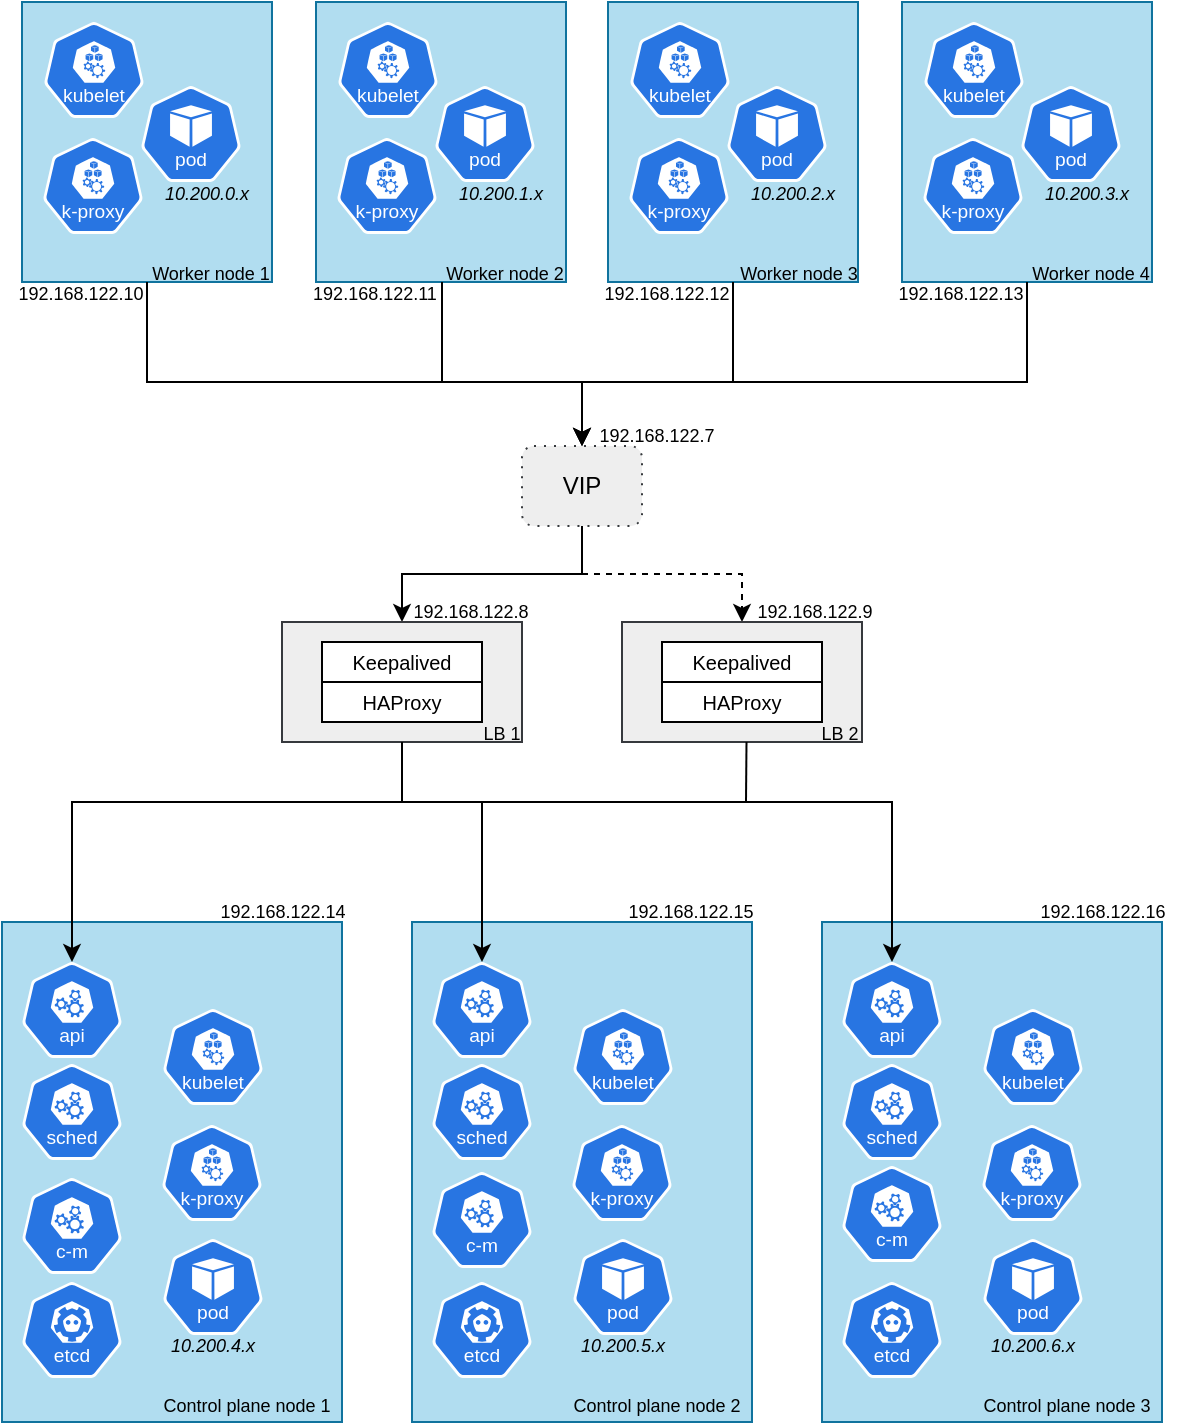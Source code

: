 <mxfile version="24.6.4" type="device" pages="3">
  <diagram name="Ha" id="jh0HzOZsjX46F_SV814h">
    <mxGraphModel dx="1842" dy="630" grid="1" gridSize="10" guides="1" tooltips="1" connect="1" arrows="1" fold="1" page="1" pageScale="1" pageWidth="850" pageHeight="1100" math="0" shadow="0">
      <root>
        <mxCell id="FPLaKbLHm-HyEpQJ2d3p-0" />
        <mxCell id="FPLaKbLHm-HyEpQJ2d3p-1" parent="FPLaKbLHm-HyEpQJ2d3p-0" />
        <mxCell id="OEgHY94j17ZDpTc0CORE-102" value="" style="group" parent="FPLaKbLHm-HyEpQJ2d3p-1" vertex="1" connectable="0">
          <mxGeometry x="390" y="510" width="170" height="260" as="geometry" />
        </mxCell>
        <mxCell id="OEgHY94j17ZDpTc0CORE-103" value="" style="rounded=0;whiteSpace=wrap;html=1;fillColor=#b1ddf0;strokeColor=#10739e;" parent="OEgHY94j17ZDpTc0CORE-102" vertex="1">
          <mxGeometry y="10" width="170" height="250" as="geometry" />
        </mxCell>
        <mxCell id="OEgHY94j17ZDpTc0CORE-104" value="192.168.122.16" style="text;html=1;align=center;verticalAlign=middle;whiteSpace=wrap;rounded=0;fontSize=9;" parent="OEgHY94j17ZDpTc0CORE-102" vertex="1">
          <mxGeometry x="112.5" width="55" height="10" as="geometry" />
        </mxCell>
        <mxCell id="OEgHY94j17ZDpTc0CORE-105" value="10.200.6.x" style="text;html=1;align=center;verticalAlign=middle;whiteSpace=wrap;rounded=0;fontFamily=Helvetica;fontSize=9;fontColor=default;fontStyle=2" parent="OEgHY94j17ZDpTc0CORE-102" vertex="1">
          <mxGeometry x="83" y="216.5" width="45" height="10" as="geometry" />
        </mxCell>
        <mxCell id="OEgHY94j17ZDpTc0CORE-106" value="Control plane node 3" style="text;html=1;align=center;verticalAlign=middle;whiteSpace=wrap;rounded=0;fontSize=9;" parent="OEgHY94j17ZDpTc0CORE-102" vertex="1">
          <mxGeometry x="75" y="247" width="95" height="10" as="geometry" />
        </mxCell>
        <mxCell id="OEgHY94j17ZDpTc0CORE-107" value="" style="aspect=fixed;sketch=0;html=1;dashed=0;whitespace=wrap;verticalLabelPosition=bottom;verticalAlign=top;fillColor=#2875E2;strokeColor=#ffffff;points=[[0.005,0.63,0],[0.1,0.2,0],[0.9,0.2,0],[0.5,0,0],[0.995,0.63,0],[0.72,0.99,0],[0.5,1,0],[0.28,0.99,0]];shape=mxgraph.kubernetes.icon2;kubernetesLabel=1;prIcon=kubelet" parent="OEgHY94j17ZDpTc0CORE-102" vertex="1">
          <mxGeometry x="80.5" y="53.5" width="50" height="48" as="geometry" />
        </mxCell>
        <mxCell id="OEgHY94j17ZDpTc0CORE-108" value="" style="aspect=fixed;sketch=0;html=1;dashed=0;whitespace=wrap;verticalLabelPosition=bottom;verticalAlign=top;fillColor=#2875E2;strokeColor=#ffffff;points=[[0.005,0.63,0],[0.1,0.2,0],[0.9,0.2,0],[0.5,0,0],[0.995,0.63,0],[0.72,0.99,0],[0.5,1,0],[0.28,0.99,0]];shape=mxgraph.kubernetes.icon2;kubernetesLabel=1;prIcon=k_proxy" parent="OEgHY94j17ZDpTc0CORE-102" vertex="1">
          <mxGeometry x="80" y="111.5" width="50" height="48" as="geometry" />
        </mxCell>
        <mxCell id="OEgHY94j17ZDpTc0CORE-109" value="" style="aspect=fixed;sketch=0;html=1;dashed=0;whitespace=wrap;verticalLabelPosition=bottom;verticalAlign=top;fillColor=#2875E2;strokeColor=#ffffff;points=[[0.005,0.63,0],[0.1,0.2,0],[0.9,0.2,0],[0.5,0,0],[0.995,0.63,0],[0.72,0.99,0],[0.5,1,0],[0.28,0.99,0]];shape=mxgraph.kubernetes.icon2;kubernetesLabel=1;prIcon=pod" parent="OEgHY94j17ZDpTc0CORE-102" vertex="1">
          <mxGeometry x="80.5" y="168.5" width="50" height="48" as="geometry" />
        </mxCell>
        <mxCell id="OEgHY94j17ZDpTc0CORE-110" value="" style="aspect=fixed;sketch=0;html=1;dashed=0;whitespace=wrap;verticalLabelPosition=bottom;verticalAlign=top;fillColor=#2875E2;strokeColor=#ffffff;points=[[0.005,0.63,0],[0.1,0.2,0],[0.9,0.2,0],[0.5,0,0],[0.995,0.63,0],[0.72,0.99,0],[0.5,1,0],[0.28,0.99,0]];shape=mxgraph.kubernetes.icon2;kubernetesLabel=1;prIcon=api" parent="OEgHY94j17ZDpTc0CORE-102" vertex="1">
          <mxGeometry x="10" y="30" width="50" height="48" as="geometry" />
        </mxCell>
        <mxCell id="OEgHY94j17ZDpTc0CORE-111" value="" style="aspect=fixed;sketch=0;html=1;dashed=0;whitespace=wrap;verticalLabelPosition=bottom;verticalAlign=top;fillColor=#2875E2;strokeColor=#ffffff;points=[[0.005,0.63,0],[0.1,0.2,0],[0.9,0.2,0],[0.5,0,0],[0.995,0.63,0],[0.72,0.99,0],[0.5,1,0],[0.28,0.99,0]];shape=mxgraph.kubernetes.icon2;kubernetesLabel=1;prIcon=etcd" parent="OEgHY94j17ZDpTc0CORE-102" vertex="1">
          <mxGeometry x="10" y="190" width="50" height="48" as="geometry" />
        </mxCell>
        <mxCell id="OEgHY94j17ZDpTc0CORE-112" value="" style="aspect=fixed;sketch=0;html=1;dashed=0;whitespace=wrap;verticalLabelPosition=bottom;verticalAlign=top;fillColor=#2875E2;strokeColor=#ffffff;points=[[0.005,0.63,0],[0.1,0.2,0],[0.9,0.2,0],[0.5,0,0],[0.995,0.63,0],[0.72,0.99,0],[0.5,1,0],[0.28,0.99,0]];shape=mxgraph.kubernetes.icon2;kubernetesLabel=1;prIcon=sched" parent="OEgHY94j17ZDpTc0CORE-102" vertex="1">
          <mxGeometry x="10" y="81" width="50" height="48" as="geometry" />
        </mxCell>
        <mxCell id="FPLaKbLHm-HyEpQJ2d3p-9" style="edgeStyle=orthogonalEdgeStyle;rounded=0;orthogonalLoop=1;jettySize=auto;html=1;" parent="FPLaKbLHm-HyEpQJ2d3p-1" source="FPLaKbLHm-HyEpQJ2d3p-11" target="FPLaKbLHm-HyEpQJ2d3p-15" edge="1">
          <mxGeometry relative="1" as="geometry" />
        </mxCell>
        <mxCell id="FPLaKbLHm-HyEpQJ2d3p-10" style="edgeStyle=orthogonalEdgeStyle;rounded=0;orthogonalLoop=1;jettySize=auto;html=1;dashed=1;" parent="FPLaKbLHm-HyEpQJ2d3p-1" source="FPLaKbLHm-HyEpQJ2d3p-11" target="FPLaKbLHm-HyEpQJ2d3p-17" edge="1">
          <mxGeometry relative="1" as="geometry" />
        </mxCell>
        <mxCell id="FPLaKbLHm-HyEpQJ2d3p-11" value="VIP" style="rounded=1;whiteSpace=wrap;html=1;dashed=1;fillColor=#eeeeee;strokeColor=#36393d;dashPattern=1 4;" parent="FPLaKbLHm-HyEpQJ2d3p-1" vertex="1">
          <mxGeometry x="240" y="282" width="60" height="40" as="geometry" />
        </mxCell>
        <mxCell id="OEgHY94j17ZDpTc0CORE-116" style="edgeStyle=orthogonalEdgeStyle;rounded=0;orthogonalLoop=1;jettySize=auto;html=1;" parent="FPLaKbLHm-HyEpQJ2d3p-1" source="FPLaKbLHm-HyEpQJ2d3p-15" target="OEgHY94j17ZDpTc0CORE-110" edge="1">
          <mxGeometry relative="1" as="geometry">
            <Array as="points">
              <mxPoint x="180" y="460" />
              <mxPoint x="425" y="460" />
            </Array>
          </mxGeometry>
        </mxCell>
        <mxCell id="FPLaKbLHm-HyEpQJ2d3p-15" value="" style="rounded=0;whiteSpace=wrap;html=1;fillColor=#eeeeee;strokeColor=#36393d;" parent="FPLaKbLHm-HyEpQJ2d3p-1" vertex="1">
          <mxGeometry x="120" y="370" width="120" height="60" as="geometry" />
        </mxCell>
        <mxCell id="FPLaKbLHm-HyEpQJ2d3p-17" value="" style="rounded=0;whiteSpace=wrap;html=1;fillColor=#eeeeee;strokeColor=#36393d;" parent="FPLaKbLHm-HyEpQJ2d3p-1" vertex="1">
          <mxGeometry x="290" y="370" width="120" height="60" as="geometry" />
        </mxCell>
        <mxCell id="FPLaKbLHm-HyEpQJ2d3p-18" value="Keepalived" style="rounded=0;whiteSpace=wrap;html=1;fontSize=10;" parent="FPLaKbLHm-HyEpQJ2d3p-1" vertex="1">
          <mxGeometry x="140" y="380" width="80" height="20" as="geometry" />
        </mxCell>
        <mxCell id="FPLaKbLHm-HyEpQJ2d3p-19" value="HAProxy" style="rounded=0;whiteSpace=wrap;html=1;fontSize=10;" parent="FPLaKbLHm-HyEpQJ2d3p-1" vertex="1">
          <mxGeometry x="140" y="400" width="80" height="20" as="geometry" />
        </mxCell>
        <mxCell id="FPLaKbLHm-HyEpQJ2d3p-20" value="Keepalived" style="rounded=0;whiteSpace=wrap;html=1;fontSize=10;" parent="FPLaKbLHm-HyEpQJ2d3p-1" vertex="1">
          <mxGeometry x="310" y="380" width="80" height="20" as="geometry" />
        </mxCell>
        <mxCell id="FPLaKbLHm-HyEpQJ2d3p-21" value="HAProxy" style="rounded=0;whiteSpace=wrap;html=1;fontSize=10;" parent="FPLaKbLHm-HyEpQJ2d3p-1" vertex="1">
          <mxGeometry x="310" y="400" width="80" height="20" as="geometry" />
        </mxCell>
        <mxCell id="FPLaKbLHm-HyEpQJ2d3p-59" value="192.168.122.7" style="text;html=1;align=center;verticalAlign=middle;whiteSpace=wrap;rounded=0;fontSize=9;" parent="FPLaKbLHm-HyEpQJ2d3p-1" vertex="1">
          <mxGeometry x="280" y="272" width="55" height="10" as="geometry" />
        </mxCell>
        <mxCell id="FPLaKbLHm-HyEpQJ2d3p-60" value="192.168.122.9" style="text;html=1;align=center;verticalAlign=middle;whiteSpace=wrap;rounded=0;fontSize=9;" parent="FPLaKbLHm-HyEpQJ2d3p-1" vertex="1">
          <mxGeometry x="359" y="360" width="55" height="10" as="geometry" />
        </mxCell>
        <mxCell id="FPLaKbLHm-HyEpQJ2d3p-61" value="192.168.122.8" style="text;html=1;align=center;verticalAlign=middle;whiteSpace=wrap;rounded=0;fontSize=9;" parent="FPLaKbLHm-HyEpQJ2d3p-1" vertex="1">
          <mxGeometry x="186.5" y="360" width="55" height="10" as="geometry" />
        </mxCell>
        <mxCell id="FPLaKbLHm-HyEpQJ2d3p-80" value="LB 2" style="text;html=1;align=center;verticalAlign=middle;whiteSpace=wrap;rounded=0;fontSize=9;" parent="FPLaKbLHm-HyEpQJ2d3p-1" vertex="1">
          <mxGeometry x="384" y="421" width="30" height="10" as="geometry" />
        </mxCell>
        <mxCell id="FPLaKbLHm-HyEpQJ2d3p-81" value="LB 1" style="text;html=1;align=center;verticalAlign=middle;whiteSpace=wrap;rounded=0;fontSize=9;" parent="FPLaKbLHm-HyEpQJ2d3p-1" vertex="1">
          <mxGeometry x="215" y="421" width="30" height="10" as="geometry" />
        </mxCell>
        <mxCell id="OEgHY94j17ZDpTc0CORE-58" value="" style="group" parent="FPLaKbLHm-HyEpQJ2d3p-1" vertex="1" connectable="0">
          <mxGeometry x="-10" y="60" width="139.5" height="151" as="geometry" />
        </mxCell>
        <mxCell id="FPLaKbLHm-HyEpQJ2d3p-76" value="Node 1" style="text;html=1;align=center;verticalAlign=middle;whiteSpace=wrap;rounded=0;fontSize=9;" parent="OEgHY94j17ZDpTc0CORE-58" vertex="1">
          <mxGeometry x="79.5" y="130" width="60" height="10" as="geometry" />
        </mxCell>
        <mxCell id="OEgHY94j17ZDpTc0CORE-83" value="" style="group" parent="OEgHY94j17ZDpTc0CORE-58" vertex="1" connectable="0">
          <mxGeometry width="125" height="151" as="geometry" />
        </mxCell>
        <mxCell id="FPLaKbLHm-HyEpQJ2d3p-55" value="" style="rounded=0;whiteSpace=wrap;html=1;fillColor=#b1ddf0;strokeColor=#10739e;" parent="OEgHY94j17ZDpTc0CORE-83" vertex="1">
          <mxGeometry width="125" height="140" as="geometry" />
        </mxCell>
        <mxCell id="FPLaKbLHm-HyEpQJ2d3p-62" value="192.168.122.10" style="text;html=1;align=center;verticalAlign=middle;whiteSpace=wrap;rounded=0;fontSize=9;" parent="OEgHY94j17ZDpTc0CORE-83" vertex="1">
          <mxGeometry x="2" y="141" width="55" height="10" as="geometry" />
        </mxCell>
        <mxCell id="FPLaKbLHm-HyEpQJ2d3p-72" value="10.200.0.x" style="text;html=1;align=center;verticalAlign=middle;whiteSpace=wrap;rounded=0;fontFamily=Helvetica;fontSize=9;fontColor=default;fontStyle=2" parent="OEgHY94j17ZDpTc0CORE-83" vertex="1">
          <mxGeometry x="70" y="91" width="45" height="10" as="geometry" />
        </mxCell>
        <mxCell id="OEgHY94j17ZDpTc0CORE-34" value="" style="aspect=fixed;sketch=0;html=1;dashed=0;whitespace=wrap;verticalLabelPosition=bottom;verticalAlign=top;fillColor=#2875E2;strokeColor=#ffffff;points=[[0.005,0.63,0],[0.1,0.2,0],[0.9,0.2,0],[0.5,0,0],[0.995,0.63,0],[0.72,0.99,0],[0.5,1,0],[0.28,0.99,0]];shape=mxgraph.kubernetes.icon2;kubernetesLabel=1;prIcon=kubelet" parent="OEgHY94j17ZDpTc0CORE-83" vertex="1">
          <mxGeometry x="11" y="10" width="50" height="48" as="geometry" />
        </mxCell>
        <mxCell id="OEgHY94j17ZDpTc0CORE-35" value="" style="aspect=fixed;sketch=0;html=1;dashed=0;whitespace=wrap;verticalLabelPosition=bottom;verticalAlign=top;fillColor=#2875E2;strokeColor=#ffffff;points=[[0.005,0.63,0],[0.1,0.2,0],[0.9,0.2,0],[0.5,0,0],[0.995,0.63,0],[0.72,0.99,0],[0.5,1,0],[0.28,0.99,0]];shape=mxgraph.kubernetes.icon2;kubernetesLabel=1;prIcon=k_proxy" parent="OEgHY94j17ZDpTc0CORE-83" vertex="1">
          <mxGeometry x="10.5" y="68" width="50" height="48" as="geometry" />
        </mxCell>
        <mxCell id="OEgHY94j17ZDpTc0CORE-36" value="" style="aspect=fixed;sketch=0;html=1;dashed=0;whitespace=wrap;verticalLabelPosition=bottom;verticalAlign=top;fillColor=#2875E2;strokeColor=#ffffff;points=[[0.005,0.63,0],[0.1,0.2,0],[0.9,0.2,0],[0.5,0,0],[0.995,0.63,0],[0.72,0.99,0],[0.5,1,0],[0.28,0.99,0]];shape=mxgraph.kubernetes.icon2;kubernetesLabel=1;prIcon=pod" parent="OEgHY94j17ZDpTc0CORE-83" vertex="1">
          <mxGeometry x="59.5" y="42" width="50" height="48" as="geometry" />
        </mxCell>
        <mxCell id="OEgHY94j17ZDpTc0CORE-59" value="" style="group" parent="FPLaKbLHm-HyEpQJ2d3p-1" vertex="1" connectable="0">
          <mxGeometry x="137" y="60" width="139.5" height="151" as="geometry" />
        </mxCell>
        <mxCell id="OEgHY94j17ZDpTc0CORE-63" value="Node 2" style="text;html=1;align=center;verticalAlign=middle;whiteSpace=wrap;rounded=0;fontSize=9;" parent="OEgHY94j17ZDpTc0CORE-59" vertex="1">
          <mxGeometry x="79.5" y="130" width="60" height="10" as="geometry" />
        </mxCell>
        <mxCell id="OEgHY94j17ZDpTc0CORE-84" value="" style="group" parent="OEgHY94j17ZDpTc0CORE-59" vertex="1" connectable="0">
          <mxGeometry width="125" height="151" as="geometry" />
        </mxCell>
        <mxCell id="OEgHY94j17ZDpTc0CORE-60" value="" style="rounded=0;whiteSpace=wrap;html=1;fillColor=#b1ddf0;strokeColor=#10739e;" parent="OEgHY94j17ZDpTc0CORE-84" vertex="1">
          <mxGeometry width="125" height="140" as="geometry" />
        </mxCell>
        <mxCell id="OEgHY94j17ZDpTc0CORE-61" value="192.168.122.11" style="text;html=1;align=center;verticalAlign=middle;whiteSpace=wrap;rounded=0;fontSize=9;" parent="OEgHY94j17ZDpTc0CORE-84" vertex="1">
          <mxGeometry x="2" y="141" width="55" height="10" as="geometry" />
        </mxCell>
        <mxCell id="OEgHY94j17ZDpTc0CORE-62" value="10.200.1.x" style="text;html=1;align=center;verticalAlign=middle;whiteSpace=wrap;rounded=0;fontFamily=Helvetica;fontSize=9;fontColor=default;fontStyle=2" parent="OEgHY94j17ZDpTc0CORE-84" vertex="1">
          <mxGeometry x="70" y="91" width="45" height="10" as="geometry" />
        </mxCell>
        <mxCell id="OEgHY94j17ZDpTc0CORE-64" value="" style="aspect=fixed;sketch=0;html=1;dashed=0;whitespace=wrap;verticalLabelPosition=bottom;verticalAlign=top;fillColor=#2875E2;strokeColor=#ffffff;points=[[0.005,0.63,0],[0.1,0.2,0],[0.9,0.2,0],[0.5,0,0],[0.995,0.63,0],[0.72,0.99,0],[0.5,1,0],[0.28,0.99,0]];shape=mxgraph.kubernetes.icon2;kubernetesLabel=1;prIcon=kubelet" parent="OEgHY94j17ZDpTc0CORE-84" vertex="1">
          <mxGeometry x="11" y="10" width="50" height="48" as="geometry" />
        </mxCell>
        <mxCell id="OEgHY94j17ZDpTc0CORE-65" value="" style="aspect=fixed;sketch=0;html=1;dashed=0;whitespace=wrap;verticalLabelPosition=bottom;verticalAlign=top;fillColor=#2875E2;strokeColor=#ffffff;points=[[0.005,0.63,0],[0.1,0.2,0],[0.9,0.2,0],[0.5,0,0],[0.995,0.63,0],[0.72,0.99,0],[0.5,1,0],[0.28,0.99,0]];shape=mxgraph.kubernetes.icon2;kubernetesLabel=1;prIcon=k_proxy" parent="OEgHY94j17ZDpTc0CORE-84" vertex="1">
          <mxGeometry x="10.5" y="68" width="50" height="48" as="geometry" />
        </mxCell>
        <mxCell id="OEgHY94j17ZDpTc0CORE-66" value="" style="aspect=fixed;sketch=0;html=1;dashed=0;whitespace=wrap;verticalLabelPosition=bottom;verticalAlign=top;fillColor=#2875E2;strokeColor=#ffffff;points=[[0.005,0.63,0],[0.1,0.2,0],[0.9,0.2,0],[0.5,0,0],[0.995,0.63,0],[0.72,0.99,0],[0.5,1,0],[0.28,0.99,0]];shape=mxgraph.kubernetes.icon2;kubernetesLabel=1;prIcon=pod" parent="OEgHY94j17ZDpTc0CORE-84" vertex="1">
          <mxGeometry x="59.5" y="42" width="50" height="48" as="geometry" />
        </mxCell>
        <mxCell id="OEgHY94j17ZDpTc0CORE-67" value="" style="group" parent="FPLaKbLHm-HyEpQJ2d3p-1" vertex="1" connectable="0">
          <mxGeometry x="283" y="60" width="139.5" height="151" as="geometry" />
        </mxCell>
        <mxCell id="OEgHY94j17ZDpTc0CORE-71" value="Node 3" style="text;html=1;align=center;verticalAlign=middle;whiteSpace=wrap;rounded=0;fontSize=9;" parent="OEgHY94j17ZDpTc0CORE-67" vertex="1">
          <mxGeometry x="79.5" y="130" width="60" height="10" as="geometry" />
        </mxCell>
        <mxCell id="OEgHY94j17ZDpTc0CORE-85" value="" style="group" parent="OEgHY94j17ZDpTc0CORE-67" vertex="1" connectable="0">
          <mxGeometry width="125" height="151" as="geometry" />
        </mxCell>
        <mxCell id="OEgHY94j17ZDpTc0CORE-68" value="" style="rounded=0;whiteSpace=wrap;html=1;fillColor=#b1ddf0;strokeColor=#10739e;" parent="OEgHY94j17ZDpTc0CORE-85" vertex="1">
          <mxGeometry width="125" height="140" as="geometry" />
        </mxCell>
        <mxCell id="OEgHY94j17ZDpTc0CORE-69" value="192.168.122.12" style="text;html=1;align=center;verticalAlign=middle;whiteSpace=wrap;rounded=0;fontSize=9;" parent="OEgHY94j17ZDpTc0CORE-85" vertex="1">
          <mxGeometry x="2" y="141" width="55" height="10" as="geometry" />
        </mxCell>
        <mxCell id="OEgHY94j17ZDpTc0CORE-70" value="10.200.2.x" style="text;html=1;align=center;verticalAlign=middle;whiteSpace=wrap;rounded=0;fontFamily=Helvetica;fontSize=9;fontColor=default;fontStyle=2" parent="OEgHY94j17ZDpTc0CORE-85" vertex="1">
          <mxGeometry x="70" y="91" width="45" height="10" as="geometry" />
        </mxCell>
        <mxCell id="OEgHY94j17ZDpTc0CORE-72" value="" style="aspect=fixed;sketch=0;html=1;dashed=0;whitespace=wrap;verticalLabelPosition=bottom;verticalAlign=top;fillColor=#2875E2;strokeColor=#ffffff;points=[[0.005,0.63,0],[0.1,0.2,0],[0.9,0.2,0],[0.5,0,0],[0.995,0.63,0],[0.72,0.99,0],[0.5,1,0],[0.28,0.99,0]];shape=mxgraph.kubernetes.icon2;kubernetesLabel=1;prIcon=kubelet" parent="OEgHY94j17ZDpTc0CORE-85" vertex="1">
          <mxGeometry x="11" y="10" width="50" height="48" as="geometry" />
        </mxCell>
        <mxCell id="OEgHY94j17ZDpTc0CORE-73" value="" style="aspect=fixed;sketch=0;html=1;dashed=0;whitespace=wrap;verticalLabelPosition=bottom;verticalAlign=top;fillColor=#2875E2;strokeColor=#ffffff;points=[[0.005,0.63,0],[0.1,0.2,0],[0.9,0.2,0],[0.5,0,0],[0.995,0.63,0],[0.72,0.99,0],[0.5,1,0],[0.28,0.99,0]];shape=mxgraph.kubernetes.icon2;kubernetesLabel=1;prIcon=k_proxy" parent="OEgHY94j17ZDpTc0CORE-85" vertex="1">
          <mxGeometry x="10.5" y="68" width="50" height="48" as="geometry" />
        </mxCell>
        <mxCell id="OEgHY94j17ZDpTc0CORE-74" value="" style="aspect=fixed;sketch=0;html=1;dashed=0;whitespace=wrap;verticalLabelPosition=bottom;verticalAlign=top;fillColor=#2875E2;strokeColor=#ffffff;points=[[0.005,0.63,0],[0.1,0.2,0],[0.9,0.2,0],[0.5,0,0],[0.995,0.63,0],[0.72,0.99,0],[0.5,1,0],[0.28,0.99,0]];shape=mxgraph.kubernetes.icon2;kubernetesLabel=1;prIcon=pod" parent="OEgHY94j17ZDpTc0CORE-85" vertex="1">
          <mxGeometry x="59.5" y="42" width="50" height="48" as="geometry" />
        </mxCell>
        <mxCell id="OEgHY94j17ZDpTc0CORE-75" value="" style="group" parent="FPLaKbLHm-HyEpQJ2d3p-1" vertex="1" connectable="0">
          <mxGeometry x="430" y="60" width="140" height="151" as="geometry" />
        </mxCell>
        <mxCell id="OEgHY94j17ZDpTc0CORE-76" value="" style="rounded=0;whiteSpace=wrap;html=1;fillColor=#b1ddf0;strokeColor=#10739e;" parent="OEgHY94j17ZDpTc0CORE-75" vertex="1">
          <mxGeometry width="125" height="140" as="geometry" />
        </mxCell>
        <mxCell id="OEgHY94j17ZDpTc0CORE-77" value="192.168.122.13" style="text;html=1;align=center;verticalAlign=middle;whiteSpace=wrap;rounded=0;fontSize=9;" parent="OEgHY94j17ZDpTc0CORE-75" vertex="1">
          <mxGeometry x="2" y="141" width="55" height="10" as="geometry" />
        </mxCell>
        <mxCell id="OEgHY94j17ZDpTc0CORE-78" value="10.200.3.x" style="text;html=1;align=center;verticalAlign=middle;whiteSpace=wrap;rounded=0;fontFamily=Helvetica;fontSize=9;fontColor=default;fontStyle=2" parent="OEgHY94j17ZDpTc0CORE-75" vertex="1">
          <mxGeometry x="70" y="91" width="45" height="10" as="geometry" />
        </mxCell>
        <mxCell id="OEgHY94j17ZDpTc0CORE-79" value="Worker node 4" style="text;html=1;align=center;verticalAlign=middle;whiteSpace=wrap;rounded=0;fontSize=9;" parent="OEgHY94j17ZDpTc0CORE-75" vertex="1">
          <mxGeometry x="63.5" y="131" width="60.5" height="10" as="geometry" />
        </mxCell>
        <mxCell id="OEgHY94j17ZDpTc0CORE-80" value="" style="aspect=fixed;sketch=0;html=1;dashed=0;whitespace=wrap;verticalLabelPosition=bottom;verticalAlign=top;fillColor=#2875E2;strokeColor=#ffffff;points=[[0.005,0.63,0],[0.1,0.2,0],[0.9,0.2,0],[0.5,0,0],[0.995,0.63,0],[0.72,0.99,0],[0.5,1,0],[0.28,0.99,0]];shape=mxgraph.kubernetes.icon2;kubernetesLabel=1;prIcon=kubelet" parent="OEgHY94j17ZDpTc0CORE-75" vertex="1">
          <mxGeometry x="11" y="10" width="50" height="48" as="geometry" />
        </mxCell>
        <mxCell id="OEgHY94j17ZDpTc0CORE-81" value="" style="aspect=fixed;sketch=0;html=1;dashed=0;whitespace=wrap;verticalLabelPosition=bottom;verticalAlign=top;fillColor=#2875E2;strokeColor=#ffffff;points=[[0.005,0.63,0],[0.1,0.2,0],[0.9,0.2,0],[0.5,0,0],[0.995,0.63,0],[0.72,0.99,0],[0.5,1,0],[0.28,0.99,0]];shape=mxgraph.kubernetes.icon2;kubernetesLabel=1;prIcon=k_proxy" parent="OEgHY94j17ZDpTc0CORE-75" vertex="1">
          <mxGeometry x="10.5" y="68" width="50" height="48" as="geometry" />
        </mxCell>
        <mxCell id="OEgHY94j17ZDpTc0CORE-82" value="" style="aspect=fixed;sketch=0;html=1;dashed=0;whitespace=wrap;verticalLabelPosition=bottom;verticalAlign=top;fillColor=#2875E2;strokeColor=#ffffff;points=[[0.005,0.63,0],[0.1,0.2,0],[0.9,0.2,0],[0.5,0,0],[0.995,0.63,0],[0.72,0.99,0],[0.5,1,0],[0.28,0.99,0]];shape=mxgraph.kubernetes.icon2;kubernetesLabel=1;prIcon=pod" parent="OEgHY94j17ZDpTc0CORE-75" vertex="1">
          <mxGeometry x="59.5" y="42" width="50" height="48" as="geometry" />
        </mxCell>
        <mxCell id="OEgHY94j17ZDpTc0CORE-89" value="" style="group" parent="FPLaKbLHm-HyEpQJ2d3p-1" vertex="1" connectable="0">
          <mxGeometry x="-20" y="510" width="170" height="260" as="geometry" />
        </mxCell>
        <mxCell id="FPLaKbLHm-HyEpQJ2d3p-4" value="" style="rounded=0;whiteSpace=wrap;html=1;fillColor=#b1ddf0;strokeColor=#10739e;" parent="OEgHY94j17ZDpTc0CORE-89" vertex="1">
          <mxGeometry y="10" width="170" height="250" as="geometry" />
        </mxCell>
        <mxCell id="FPLaKbLHm-HyEpQJ2d3p-67" value="192.168.122.14" style="text;html=1;align=center;verticalAlign=middle;whiteSpace=wrap;rounded=0;fontSize=9;" parent="OEgHY94j17ZDpTc0CORE-89" vertex="1">
          <mxGeometry x="112.5" width="55" height="10" as="geometry" />
        </mxCell>
        <mxCell id="FPLaKbLHm-HyEpQJ2d3p-71" value="10.200.4.x" style="text;html=1;align=center;verticalAlign=middle;whiteSpace=wrap;rounded=0;fontFamily=Helvetica;fontSize=9;fontColor=default;fontStyle=2" parent="OEgHY94j17ZDpTc0CORE-89" vertex="1">
          <mxGeometry x="83" y="216.5" width="45" height="10" as="geometry" />
        </mxCell>
        <mxCell id="FPLaKbLHm-HyEpQJ2d3p-82" value="Control plane node 1" style="text;html=1;align=center;verticalAlign=middle;whiteSpace=wrap;rounded=0;fontSize=9;" parent="OEgHY94j17ZDpTc0CORE-89" vertex="1">
          <mxGeometry x="75" y="247" width="95" height="10" as="geometry" />
        </mxCell>
        <mxCell id="OEgHY94j17ZDpTc0CORE-0" value="" style="aspect=fixed;sketch=0;html=1;dashed=0;whitespace=wrap;verticalLabelPosition=bottom;verticalAlign=top;fillColor=#2875E2;strokeColor=#ffffff;points=[[0.005,0.63,0],[0.1,0.2,0],[0.9,0.2,0],[0.5,0,0],[0.995,0.63,0],[0.72,0.99,0],[0.5,1,0],[0.28,0.99,0]];shape=mxgraph.kubernetes.icon2;kubernetesLabel=1;prIcon=kubelet" parent="OEgHY94j17ZDpTc0CORE-89" vertex="1">
          <mxGeometry x="80.5" y="53.5" width="50" height="48" as="geometry" />
        </mxCell>
        <mxCell id="OEgHY94j17ZDpTc0CORE-1" value="" style="aspect=fixed;sketch=0;html=1;dashed=0;whitespace=wrap;verticalLabelPosition=bottom;verticalAlign=top;fillColor=#2875E2;strokeColor=#ffffff;points=[[0.005,0.63,0],[0.1,0.2,0],[0.9,0.2,0],[0.5,0,0],[0.995,0.63,0],[0.72,0.99,0],[0.5,1,0],[0.28,0.99,0]];shape=mxgraph.kubernetes.icon2;kubernetesLabel=1;prIcon=k_proxy" parent="OEgHY94j17ZDpTc0CORE-89" vertex="1">
          <mxGeometry x="80" y="111.5" width="50" height="48" as="geometry" />
        </mxCell>
        <mxCell id="OEgHY94j17ZDpTc0CORE-2" value="" style="aspect=fixed;sketch=0;html=1;dashed=0;whitespace=wrap;verticalLabelPosition=bottom;verticalAlign=top;fillColor=#2875E2;strokeColor=#ffffff;points=[[0.005,0.63,0],[0.1,0.2,0],[0.9,0.2,0],[0.5,0,0],[0.995,0.63,0],[0.72,0.99,0],[0.5,1,0],[0.28,0.99,0]];shape=mxgraph.kubernetes.icon2;kubernetesLabel=1;prIcon=pod" parent="OEgHY94j17ZDpTc0CORE-89" vertex="1">
          <mxGeometry x="80.5" y="168.5" width="50" height="48" as="geometry" />
        </mxCell>
        <mxCell id="OEgHY94j17ZDpTc0CORE-3" value="" style="aspect=fixed;sketch=0;html=1;dashed=0;whitespace=wrap;verticalLabelPosition=bottom;verticalAlign=top;fillColor=#2875E2;strokeColor=#ffffff;points=[[0.005,0.63,0],[0.1,0.2,0],[0.9,0.2,0],[0.5,0,0],[0.995,0.63,0],[0.72,0.99,0],[0.5,1,0],[0.28,0.99,0]];shape=mxgraph.kubernetes.icon2;kubernetesLabel=1;prIcon=api" parent="OEgHY94j17ZDpTc0CORE-89" vertex="1">
          <mxGeometry x="10" y="30" width="50" height="48" as="geometry" />
        </mxCell>
        <mxCell id="OEgHY94j17ZDpTc0CORE-5" value="" style="aspect=fixed;sketch=0;html=1;dashed=0;whitespace=wrap;verticalLabelPosition=bottom;verticalAlign=top;fillColor=#2875E2;strokeColor=#ffffff;points=[[0.005,0.63,0],[0.1,0.2,0],[0.9,0.2,0],[0.5,0,0],[0.995,0.63,0],[0.72,0.99,0],[0.5,1,0],[0.28,0.99,0]];shape=mxgraph.kubernetes.icon2;kubernetesLabel=1;prIcon=etcd" parent="OEgHY94j17ZDpTc0CORE-89" vertex="1">
          <mxGeometry x="10" y="190" width="50" height="48" as="geometry" />
        </mxCell>
        <mxCell id="OEgHY94j17ZDpTc0CORE-6" value="" style="aspect=fixed;sketch=0;html=1;dashed=0;whitespace=wrap;verticalLabelPosition=bottom;verticalAlign=top;fillColor=#2875E2;strokeColor=#ffffff;points=[[0.005,0.63,0],[0.1,0.2,0],[0.9,0.2,0],[0.5,0,0],[0.995,0.63,0],[0.72,0.99,0],[0.5,1,0],[0.28,0.99,0]];shape=mxgraph.kubernetes.icon2;kubernetesLabel=1;prIcon=sched" parent="OEgHY94j17ZDpTc0CORE-89" vertex="1">
          <mxGeometry x="10" y="81" width="50" height="48" as="geometry" />
        </mxCell>
        <mxCell id="OEgHY94j17ZDpTc0CORE-90" value="" style="group" parent="FPLaKbLHm-HyEpQJ2d3p-1" vertex="1" connectable="0">
          <mxGeometry x="185" y="510" width="170" height="260" as="geometry" />
        </mxCell>
        <mxCell id="OEgHY94j17ZDpTc0CORE-91" value="" style="rounded=0;whiteSpace=wrap;html=1;fillColor=#b1ddf0;strokeColor=#10739e;" parent="OEgHY94j17ZDpTc0CORE-90" vertex="1">
          <mxGeometry y="10" width="170" height="250" as="geometry" />
        </mxCell>
        <mxCell id="OEgHY94j17ZDpTc0CORE-92" value="192.168.122.15" style="text;html=1;align=center;verticalAlign=middle;whiteSpace=wrap;rounded=0;fontSize=9;" parent="OEgHY94j17ZDpTc0CORE-90" vertex="1">
          <mxGeometry x="111.5" width="55" height="10" as="geometry" />
        </mxCell>
        <mxCell id="OEgHY94j17ZDpTc0CORE-93" value="10.200.5.x" style="text;html=1;align=center;verticalAlign=middle;whiteSpace=wrap;rounded=0;fontFamily=Helvetica;fontSize=9;fontColor=default;fontStyle=2" parent="OEgHY94j17ZDpTc0CORE-90" vertex="1">
          <mxGeometry x="83" y="216.5" width="45" height="10" as="geometry" />
        </mxCell>
        <mxCell id="OEgHY94j17ZDpTc0CORE-94" value="Control plane node 2" style="text;html=1;align=center;verticalAlign=middle;whiteSpace=wrap;rounded=0;fontSize=9;" parent="OEgHY94j17ZDpTc0CORE-90" vertex="1">
          <mxGeometry x="75" y="247" width="95" height="10" as="geometry" />
        </mxCell>
        <mxCell id="OEgHY94j17ZDpTc0CORE-95" value="" style="aspect=fixed;sketch=0;html=1;dashed=0;whitespace=wrap;verticalLabelPosition=bottom;verticalAlign=top;fillColor=#2875E2;strokeColor=#ffffff;points=[[0.005,0.63,0],[0.1,0.2,0],[0.9,0.2,0],[0.5,0,0],[0.995,0.63,0],[0.72,0.99,0],[0.5,1,0],[0.28,0.99,0]];shape=mxgraph.kubernetes.icon2;kubernetesLabel=1;prIcon=kubelet" parent="OEgHY94j17ZDpTc0CORE-90" vertex="1">
          <mxGeometry x="80.5" y="53.5" width="50" height="48" as="geometry" />
        </mxCell>
        <mxCell id="OEgHY94j17ZDpTc0CORE-96" value="" style="aspect=fixed;sketch=0;html=1;dashed=0;whitespace=wrap;verticalLabelPosition=bottom;verticalAlign=top;fillColor=#2875E2;strokeColor=#ffffff;points=[[0.005,0.63,0],[0.1,0.2,0],[0.9,0.2,0],[0.5,0,0],[0.995,0.63,0],[0.72,0.99,0],[0.5,1,0],[0.28,0.99,0]];shape=mxgraph.kubernetes.icon2;kubernetesLabel=1;prIcon=k_proxy" parent="OEgHY94j17ZDpTc0CORE-90" vertex="1">
          <mxGeometry x="80" y="111.5" width="50" height="48" as="geometry" />
        </mxCell>
        <mxCell id="OEgHY94j17ZDpTc0CORE-97" value="" style="aspect=fixed;sketch=0;html=1;dashed=0;whitespace=wrap;verticalLabelPosition=bottom;verticalAlign=top;fillColor=#2875E2;strokeColor=#ffffff;points=[[0.005,0.63,0],[0.1,0.2,0],[0.9,0.2,0],[0.5,0,0],[0.995,0.63,0],[0.72,0.99,0],[0.5,1,0],[0.28,0.99,0]];shape=mxgraph.kubernetes.icon2;kubernetesLabel=1;prIcon=pod" parent="OEgHY94j17ZDpTc0CORE-90" vertex="1">
          <mxGeometry x="80.5" y="168.5" width="50" height="48" as="geometry" />
        </mxCell>
        <mxCell id="OEgHY94j17ZDpTc0CORE-98" value="" style="aspect=fixed;sketch=0;html=1;dashed=0;whitespace=wrap;verticalLabelPosition=bottom;verticalAlign=top;fillColor=#2875E2;strokeColor=#ffffff;points=[[0.005,0.63,0],[0.1,0.2,0],[0.9,0.2,0],[0.5,0,0],[0.995,0.63,0],[0.72,0.99,0],[0.5,1,0],[0.28,0.99,0]];shape=mxgraph.kubernetes.icon2;kubernetesLabel=1;prIcon=api" parent="OEgHY94j17ZDpTc0CORE-90" vertex="1">
          <mxGeometry x="10" y="30" width="50" height="48" as="geometry" />
        </mxCell>
        <mxCell id="OEgHY94j17ZDpTc0CORE-99" value="" style="aspect=fixed;sketch=0;html=1;dashed=0;whitespace=wrap;verticalLabelPosition=bottom;verticalAlign=top;fillColor=#2875E2;strokeColor=#ffffff;points=[[0.005,0.63,0],[0.1,0.2,0],[0.9,0.2,0],[0.5,0,0],[0.995,0.63,0],[0.72,0.99,0],[0.5,1,0],[0.28,0.99,0]];shape=mxgraph.kubernetes.icon2;kubernetesLabel=1;prIcon=etcd" parent="OEgHY94j17ZDpTc0CORE-90" vertex="1">
          <mxGeometry x="10" y="190" width="50" height="48" as="geometry" />
        </mxCell>
        <mxCell id="OEgHY94j17ZDpTc0CORE-100" value="" style="aspect=fixed;sketch=0;html=1;dashed=0;whitespace=wrap;verticalLabelPosition=bottom;verticalAlign=top;fillColor=#2875E2;strokeColor=#ffffff;points=[[0.005,0.63,0],[0.1,0.2,0],[0.9,0.2,0],[0.5,0,0],[0.995,0.63,0],[0.72,0.99,0],[0.5,1,0],[0.28,0.99,0]];shape=mxgraph.kubernetes.icon2;kubernetesLabel=1;prIcon=sched" parent="OEgHY94j17ZDpTc0CORE-90" vertex="1">
          <mxGeometry x="10" y="81" width="50" height="48" as="geometry" />
        </mxCell>
        <mxCell id="OEgHY94j17ZDpTc0CORE-114" style="edgeStyle=orthogonalEdgeStyle;rounded=0;orthogonalLoop=1;jettySize=auto;html=1;entryX=0.5;entryY=0;entryDx=0;entryDy=0;entryPerimeter=0;" parent="FPLaKbLHm-HyEpQJ2d3p-1" source="FPLaKbLHm-HyEpQJ2d3p-15" target="OEgHY94j17ZDpTc0CORE-3" edge="1">
          <mxGeometry relative="1" as="geometry">
            <Array as="points">
              <mxPoint x="180" y="460" />
              <mxPoint x="15" y="460" />
            </Array>
          </mxGeometry>
        </mxCell>
        <mxCell id="OEgHY94j17ZDpTc0CORE-115" style="edgeStyle=orthogonalEdgeStyle;rounded=0;orthogonalLoop=1;jettySize=auto;html=1;entryX=0.5;entryY=0;entryDx=0;entryDy=0;entryPerimeter=0;" parent="FPLaKbLHm-HyEpQJ2d3p-1" source="FPLaKbLHm-HyEpQJ2d3p-15" target="OEgHY94j17ZDpTc0CORE-98" edge="1">
          <mxGeometry relative="1" as="geometry">
            <Array as="points">
              <mxPoint x="180" y="460" />
              <mxPoint x="220" y="460" />
            </Array>
          </mxGeometry>
        </mxCell>
        <mxCell id="OEgHY94j17ZDpTc0CORE-117" value="" style="endArrow=none;html=1;rounded=0;" parent="FPLaKbLHm-HyEpQJ2d3p-1" edge="1">
          <mxGeometry width="50" height="50" relative="1" as="geometry">
            <mxPoint x="352" y="460" as="sourcePoint" />
            <mxPoint x="352.25" y="430" as="targetPoint" />
          </mxGeometry>
        </mxCell>
        <mxCell id="OEgHY94j17ZDpTc0CORE-118" style="edgeStyle=orthogonalEdgeStyle;rounded=0;orthogonalLoop=1;jettySize=auto;html=1;" parent="FPLaKbLHm-HyEpQJ2d3p-1" source="FPLaKbLHm-HyEpQJ2d3p-55" target="FPLaKbLHm-HyEpQJ2d3p-11" edge="1">
          <mxGeometry relative="1" as="geometry">
            <Array as="points">
              <mxPoint x="53" y="250" />
              <mxPoint x="270" y="250" />
            </Array>
          </mxGeometry>
        </mxCell>
        <mxCell id="OEgHY94j17ZDpTc0CORE-120" value="" style="endArrow=none;html=1;rounded=0;" parent="FPLaKbLHm-HyEpQJ2d3p-1" edge="1">
          <mxGeometry width="50" height="50" relative="1" as="geometry">
            <mxPoint x="200" y="250" as="sourcePoint" />
            <mxPoint x="200" y="200" as="targetPoint" />
          </mxGeometry>
        </mxCell>
        <mxCell id="OEgHY94j17ZDpTc0CORE-121" style="edgeStyle=orthogonalEdgeStyle;rounded=0;orthogonalLoop=1;jettySize=auto;html=1;" parent="FPLaKbLHm-HyEpQJ2d3p-1" source="OEgHY94j17ZDpTc0CORE-68" target="FPLaKbLHm-HyEpQJ2d3p-11" edge="1">
          <mxGeometry relative="1" as="geometry">
            <Array as="points">
              <mxPoint x="346" y="250" />
              <mxPoint x="270" y="250" />
            </Array>
          </mxGeometry>
        </mxCell>
        <mxCell id="OEgHY94j17ZDpTc0CORE-122" style="edgeStyle=orthogonalEdgeStyle;rounded=0;orthogonalLoop=1;jettySize=auto;html=1;" parent="FPLaKbLHm-HyEpQJ2d3p-1" source="OEgHY94j17ZDpTc0CORE-76" target="FPLaKbLHm-HyEpQJ2d3p-11" edge="1">
          <mxGeometry relative="1" as="geometry">
            <Array as="points">
              <mxPoint x="493" y="250" />
              <mxPoint x="270" y="250" />
            </Array>
          </mxGeometry>
        </mxCell>
        <mxCell id="P5PSi3J4O7w_6blBDHW_-0" value="Worker node 1" style="text;html=1;align=center;verticalAlign=middle;whiteSpace=wrap;rounded=0;fontSize=9;" parent="FPLaKbLHm-HyEpQJ2d3p-1" vertex="1">
          <mxGeometry x="52" y="191" width="65" height="10" as="geometry" />
        </mxCell>
        <mxCell id="P5PSi3J4O7w_6blBDHW_-1" value="Worker node 2" style="text;html=1;align=center;verticalAlign=middle;whiteSpace=wrap;rounded=0;fontSize=9;" parent="FPLaKbLHm-HyEpQJ2d3p-1" vertex="1">
          <mxGeometry x="199" y="191" width="65" height="10" as="geometry" />
        </mxCell>
        <mxCell id="P5PSi3J4O7w_6blBDHW_-2" value="Worker node 3" style="text;html=1;align=center;verticalAlign=middle;whiteSpace=wrap;rounded=0;fontSize=9;" parent="FPLaKbLHm-HyEpQJ2d3p-1" vertex="1">
          <mxGeometry x="346" y="191" width="65" height="10" as="geometry" />
        </mxCell>
        <mxCell id="eyZJ28j5eoZocc7nC7M9-0" value="" style="aspect=fixed;sketch=0;html=1;dashed=0;whitespace=wrap;verticalLabelPosition=bottom;verticalAlign=top;fillColor=#2875E2;strokeColor=#ffffff;points=[[0.005,0.63,0],[0.1,0.2,0],[0.9,0.2,0],[0.5,0,0],[0.995,0.63,0],[0.72,0.99,0],[0.5,1,0],[0.28,0.99,0]];shape=mxgraph.kubernetes.icon2;kubernetesLabel=1;prIcon=c_m" parent="FPLaKbLHm-HyEpQJ2d3p-1" vertex="1">
          <mxGeometry x="-10" y="648" width="50" height="48" as="geometry" />
        </mxCell>
        <mxCell id="eyZJ28j5eoZocc7nC7M9-2" value="" style="aspect=fixed;sketch=0;html=1;dashed=0;whitespace=wrap;verticalLabelPosition=bottom;verticalAlign=top;fillColor=#2875E2;strokeColor=#ffffff;points=[[0.005,0.63,0],[0.1,0.2,0],[0.9,0.2,0],[0.5,0,0],[0.995,0.63,0],[0.72,0.99,0],[0.5,1,0],[0.28,0.99,0]];shape=mxgraph.kubernetes.icon2;kubernetesLabel=1;prIcon=c_m" parent="FPLaKbLHm-HyEpQJ2d3p-1" vertex="1">
          <mxGeometry x="195" y="645" width="50" height="48" as="geometry" />
        </mxCell>
        <mxCell id="eyZJ28j5eoZocc7nC7M9-3" value="" style="aspect=fixed;sketch=0;html=1;dashed=0;whitespace=wrap;verticalLabelPosition=bottom;verticalAlign=top;fillColor=#2875E2;strokeColor=#ffffff;points=[[0.005,0.63,0],[0.1,0.2,0],[0.9,0.2,0],[0.5,0,0],[0.995,0.63,0],[0.72,0.99,0],[0.5,1,0],[0.28,0.99,0]];shape=mxgraph.kubernetes.icon2;kubernetesLabel=1;prIcon=c_m" parent="FPLaKbLHm-HyEpQJ2d3p-1" vertex="1">
          <mxGeometry x="400" y="642" width="50" height="48" as="geometry" />
        </mxCell>
      </root>
    </mxGraphModel>
  </diagram>
  <diagram name="Many nodes" id="s6t0Fu91-TBTT5XxqQ63">
    <mxGraphModel dx="1842" dy="630" grid="1" gridSize="10" guides="1" tooltips="1" connect="1" arrows="1" fold="1" page="1" pageScale="1" pageWidth="850" pageHeight="1100" math="0" shadow="0">
      <root>
        <mxCell id="G1fBHp_KeAbO224RBXk9-0" />
        <mxCell id="G1fBHp_KeAbO224RBXk9-1" parent="G1fBHp_KeAbO224RBXk9-0" />
        <mxCell id="G1fBHp_KeAbO224RBXk9-29" value="" style="group" parent="G1fBHp_KeAbO224RBXk9-1" vertex="1" connectable="0">
          <mxGeometry x="-10" y="60" width="139.5" height="151" as="geometry" />
        </mxCell>
        <mxCell id="G1fBHp_KeAbO224RBXk9-30" value="Node 1" style="text;html=1;align=center;verticalAlign=middle;whiteSpace=wrap;rounded=0;fontSize=9;" parent="G1fBHp_KeAbO224RBXk9-29" vertex="1">
          <mxGeometry x="79.5" y="130" width="60" height="10" as="geometry" />
        </mxCell>
        <mxCell id="G1fBHp_KeAbO224RBXk9-31" value="" style="group" parent="G1fBHp_KeAbO224RBXk9-29" vertex="1" connectable="0">
          <mxGeometry width="125" height="151" as="geometry" />
        </mxCell>
        <mxCell id="G1fBHp_KeAbO224RBXk9-32" value="" style="rounded=0;whiteSpace=wrap;html=1;fillColor=#b1ddf0;strokeColor=#10739e;" parent="G1fBHp_KeAbO224RBXk9-31" vertex="1">
          <mxGeometry width="125" height="140" as="geometry" />
        </mxCell>
        <mxCell id="G1fBHp_KeAbO224RBXk9-33" value="192.168.122.8" style="text;html=1;align=center;verticalAlign=middle;whiteSpace=wrap;rounded=0;fontSize=9;" parent="G1fBHp_KeAbO224RBXk9-31" vertex="1">
          <mxGeometry x="2" y="141" width="55" height="10" as="geometry" />
        </mxCell>
        <mxCell id="G1fBHp_KeAbO224RBXk9-34" value="10.200.0.x" style="text;html=1;align=center;verticalAlign=middle;whiteSpace=wrap;rounded=0;fontFamily=Helvetica;fontSize=9;fontColor=default;fontStyle=2" parent="G1fBHp_KeAbO224RBXk9-31" vertex="1">
          <mxGeometry x="70" y="91" width="45" height="10" as="geometry" />
        </mxCell>
        <mxCell id="G1fBHp_KeAbO224RBXk9-35" value="" style="aspect=fixed;sketch=0;html=1;dashed=0;whitespace=wrap;verticalLabelPosition=bottom;verticalAlign=top;fillColor=#2875E2;strokeColor=#ffffff;points=[[0.005,0.63,0],[0.1,0.2,0],[0.9,0.2,0],[0.5,0,0],[0.995,0.63,0],[0.72,0.99,0],[0.5,1,0],[0.28,0.99,0]];shape=mxgraph.kubernetes.icon2;kubernetesLabel=1;prIcon=kubelet" parent="G1fBHp_KeAbO224RBXk9-31" vertex="1">
          <mxGeometry x="11" y="10" width="50" height="48" as="geometry" />
        </mxCell>
        <mxCell id="G1fBHp_KeAbO224RBXk9-36" value="" style="aspect=fixed;sketch=0;html=1;dashed=0;whitespace=wrap;verticalLabelPosition=bottom;verticalAlign=top;fillColor=#2875E2;strokeColor=#ffffff;points=[[0.005,0.63,0],[0.1,0.2,0],[0.9,0.2,0],[0.5,0,0],[0.995,0.63,0],[0.72,0.99,0],[0.5,1,0],[0.28,0.99,0]];shape=mxgraph.kubernetes.icon2;kubernetesLabel=1;prIcon=k_proxy" parent="G1fBHp_KeAbO224RBXk9-31" vertex="1">
          <mxGeometry x="10.5" y="68" width="50" height="48" as="geometry" />
        </mxCell>
        <mxCell id="G1fBHp_KeAbO224RBXk9-37" value="" style="aspect=fixed;sketch=0;html=1;dashed=0;whitespace=wrap;verticalLabelPosition=bottom;verticalAlign=top;fillColor=#2875E2;strokeColor=#ffffff;points=[[0.005,0.63,0],[0.1,0.2,0],[0.9,0.2,0],[0.5,0,0],[0.995,0.63,0],[0.72,0.99,0],[0.5,1,0],[0.28,0.99,0]];shape=mxgraph.kubernetes.icon2;kubernetesLabel=1;prIcon=pod" parent="G1fBHp_KeAbO224RBXk9-31" vertex="1">
          <mxGeometry x="59.5" y="42" width="50" height="48" as="geometry" />
        </mxCell>
        <mxCell id="G1fBHp_KeAbO224RBXk9-38" value="" style="group" parent="G1fBHp_KeAbO224RBXk9-1" vertex="1" connectable="0">
          <mxGeometry x="137" y="60" width="139.5" height="151" as="geometry" />
        </mxCell>
        <mxCell id="G1fBHp_KeAbO224RBXk9-39" value="Node 2" style="text;html=1;align=center;verticalAlign=middle;whiteSpace=wrap;rounded=0;fontSize=9;" parent="G1fBHp_KeAbO224RBXk9-38" vertex="1">
          <mxGeometry x="79.5" y="130" width="60" height="10" as="geometry" />
        </mxCell>
        <mxCell id="G1fBHp_KeAbO224RBXk9-40" value="" style="group" parent="G1fBHp_KeAbO224RBXk9-38" vertex="1" connectable="0">
          <mxGeometry width="125" height="151" as="geometry" />
        </mxCell>
        <mxCell id="G1fBHp_KeAbO224RBXk9-41" value="" style="rounded=0;whiteSpace=wrap;html=1;fillColor=#b1ddf0;strokeColor=#10739e;" parent="G1fBHp_KeAbO224RBXk9-40" vertex="1">
          <mxGeometry width="125" height="140" as="geometry" />
        </mxCell>
        <mxCell id="G1fBHp_KeAbO224RBXk9-42" value="192.168.122.9" style="text;html=1;align=center;verticalAlign=middle;whiteSpace=wrap;rounded=0;fontSize=9;" parent="G1fBHp_KeAbO224RBXk9-40" vertex="1">
          <mxGeometry x="2" y="141" width="55" height="10" as="geometry" />
        </mxCell>
        <mxCell id="G1fBHp_KeAbO224RBXk9-43" value="10.200.1.x" style="text;html=1;align=center;verticalAlign=middle;whiteSpace=wrap;rounded=0;fontFamily=Helvetica;fontSize=9;fontColor=default;fontStyle=2" parent="G1fBHp_KeAbO224RBXk9-40" vertex="1">
          <mxGeometry x="70" y="91" width="45" height="10" as="geometry" />
        </mxCell>
        <mxCell id="G1fBHp_KeAbO224RBXk9-44" value="" style="aspect=fixed;sketch=0;html=1;dashed=0;whitespace=wrap;verticalLabelPosition=bottom;verticalAlign=top;fillColor=#2875E2;strokeColor=#ffffff;points=[[0.005,0.63,0],[0.1,0.2,0],[0.9,0.2,0],[0.5,0,0],[0.995,0.63,0],[0.72,0.99,0],[0.5,1,0],[0.28,0.99,0]];shape=mxgraph.kubernetes.icon2;kubernetesLabel=1;prIcon=kubelet" parent="G1fBHp_KeAbO224RBXk9-40" vertex="1">
          <mxGeometry x="11" y="10" width="50" height="48" as="geometry" />
        </mxCell>
        <mxCell id="G1fBHp_KeAbO224RBXk9-45" value="" style="aspect=fixed;sketch=0;html=1;dashed=0;whitespace=wrap;verticalLabelPosition=bottom;verticalAlign=top;fillColor=#2875E2;strokeColor=#ffffff;points=[[0.005,0.63,0],[0.1,0.2,0],[0.9,0.2,0],[0.5,0,0],[0.995,0.63,0],[0.72,0.99,0],[0.5,1,0],[0.28,0.99,0]];shape=mxgraph.kubernetes.icon2;kubernetesLabel=1;prIcon=k_proxy" parent="G1fBHp_KeAbO224RBXk9-40" vertex="1">
          <mxGeometry x="10.5" y="68" width="50" height="48" as="geometry" />
        </mxCell>
        <mxCell id="G1fBHp_KeAbO224RBXk9-46" value="" style="aspect=fixed;sketch=0;html=1;dashed=0;whitespace=wrap;verticalLabelPosition=bottom;verticalAlign=top;fillColor=#2875E2;strokeColor=#ffffff;points=[[0.005,0.63,0],[0.1,0.2,0],[0.9,0.2,0],[0.5,0,0],[0.995,0.63,0],[0.72,0.99,0],[0.5,1,0],[0.28,0.99,0]];shape=mxgraph.kubernetes.icon2;kubernetesLabel=1;prIcon=pod" parent="G1fBHp_KeAbO224RBXk9-40" vertex="1">
          <mxGeometry x="59.5" y="42" width="50" height="48" as="geometry" />
        </mxCell>
        <mxCell id="G1fBHp_KeAbO224RBXk9-47" value="" style="group" parent="G1fBHp_KeAbO224RBXk9-1" vertex="1" connectable="0">
          <mxGeometry x="283" y="60" width="139.5" height="151" as="geometry" />
        </mxCell>
        <mxCell id="G1fBHp_KeAbO224RBXk9-48" value="Node 3" style="text;html=1;align=center;verticalAlign=middle;whiteSpace=wrap;rounded=0;fontSize=9;" parent="G1fBHp_KeAbO224RBXk9-47" vertex="1">
          <mxGeometry x="79.5" y="130" width="60" height="10" as="geometry" />
        </mxCell>
        <mxCell id="G1fBHp_KeAbO224RBXk9-49" value="" style="group" parent="G1fBHp_KeAbO224RBXk9-47" vertex="1" connectable="0">
          <mxGeometry width="125" height="151" as="geometry" />
        </mxCell>
        <mxCell id="G1fBHp_KeAbO224RBXk9-50" value="" style="rounded=0;whiteSpace=wrap;html=1;fillColor=#b1ddf0;strokeColor=#10739e;" parent="G1fBHp_KeAbO224RBXk9-49" vertex="1">
          <mxGeometry width="125" height="140" as="geometry" />
        </mxCell>
        <mxCell id="G1fBHp_KeAbO224RBXk9-51" value="192.168.122.10" style="text;html=1;align=center;verticalAlign=middle;whiteSpace=wrap;rounded=0;fontSize=9;" parent="G1fBHp_KeAbO224RBXk9-49" vertex="1">
          <mxGeometry x="2" y="141" width="55" height="10" as="geometry" />
        </mxCell>
        <mxCell id="G1fBHp_KeAbO224RBXk9-52" value="10.200.2.x" style="text;html=1;align=center;verticalAlign=middle;whiteSpace=wrap;rounded=0;fontFamily=Helvetica;fontSize=9;fontColor=default;fontStyle=2" parent="G1fBHp_KeAbO224RBXk9-49" vertex="1">
          <mxGeometry x="70" y="91" width="45" height="10" as="geometry" />
        </mxCell>
        <mxCell id="G1fBHp_KeAbO224RBXk9-53" value="" style="aspect=fixed;sketch=0;html=1;dashed=0;whitespace=wrap;verticalLabelPosition=bottom;verticalAlign=top;fillColor=#2875E2;strokeColor=#ffffff;points=[[0.005,0.63,0],[0.1,0.2,0],[0.9,0.2,0],[0.5,0,0],[0.995,0.63,0],[0.72,0.99,0],[0.5,1,0],[0.28,0.99,0]];shape=mxgraph.kubernetes.icon2;kubernetesLabel=1;prIcon=kubelet" parent="G1fBHp_KeAbO224RBXk9-49" vertex="1">
          <mxGeometry x="11" y="10" width="50" height="48" as="geometry" />
        </mxCell>
        <mxCell id="G1fBHp_KeAbO224RBXk9-54" value="" style="aspect=fixed;sketch=0;html=1;dashed=0;whitespace=wrap;verticalLabelPosition=bottom;verticalAlign=top;fillColor=#2875E2;strokeColor=#ffffff;points=[[0.005,0.63,0],[0.1,0.2,0],[0.9,0.2,0],[0.5,0,0],[0.995,0.63,0],[0.72,0.99,0],[0.5,1,0],[0.28,0.99,0]];shape=mxgraph.kubernetes.icon2;kubernetesLabel=1;prIcon=k_proxy" parent="G1fBHp_KeAbO224RBXk9-49" vertex="1">
          <mxGeometry x="10.5" y="68" width="50" height="48" as="geometry" />
        </mxCell>
        <mxCell id="G1fBHp_KeAbO224RBXk9-55" value="" style="aspect=fixed;sketch=0;html=1;dashed=0;whitespace=wrap;verticalLabelPosition=bottom;verticalAlign=top;fillColor=#2875E2;strokeColor=#ffffff;points=[[0.005,0.63,0],[0.1,0.2,0],[0.9,0.2,0],[0.5,0,0],[0.995,0.63,0],[0.72,0.99,0],[0.5,1,0],[0.28,0.99,0]];shape=mxgraph.kubernetes.icon2;kubernetesLabel=1;prIcon=pod" parent="G1fBHp_KeAbO224RBXk9-49" vertex="1">
          <mxGeometry x="59.5" y="42" width="50" height="48" as="geometry" />
        </mxCell>
        <mxCell id="G1fBHp_KeAbO224RBXk9-56" value="" style="group" parent="G1fBHp_KeAbO224RBXk9-1" vertex="1" connectable="0">
          <mxGeometry x="430" y="60" width="140" height="151" as="geometry" />
        </mxCell>
        <mxCell id="G1fBHp_KeAbO224RBXk9-57" value="" style="rounded=0;whiteSpace=wrap;html=1;fillColor=#b1ddf0;strokeColor=#10739e;" parent="G1fBHp_KeAbO224RBXk9-56" vertex="1">
          <mxGeometry width="125" height="140" as="geometry" />
        </mxCell>
        <mxCell id="G1fBHp_KeAbO224RBXk9-58" value="192.168.122.11" style="text;html=1;align=center;verticalAlign=middle;whiteSpace=wrap;rounded=0;fontSize=9;" parent="G1fBHp_KeAbO224RBXk9-56" vertex="1">
          <mxGeometry x="2" y="141" width="55" height="10" as="geometry" />
        </mxCell>
        <mxCell id="G1fBHp_KeAbO224RBXk9-59" value="10.200.3.x" style="text;html=1;align=center;verticalAlign=middle;whiteSpace=wrap;rounded=0;fontFamily=Helvetica;fontSize=9;fontColor=default;fontStyle=2" parent="G1fBHp_KeAbO224RBXk9-56" vertex="1">
          <mxGeometry x="70" y="91" width="45" height="10" as="geometry" />
        </mxCell>
        <mxCell id="G1fBHp_KeAbO224RBXk9-60" value="Worker node 4" style="text;html=1;align=center;verticalAlign=middle;whiteSpace=wrap;rounded=0;fontSize=9;" parent="G1fBHp_KeAbO224RBXk9-56" vertex="1">
          <mxGeometry x="63.5" y="131" width="60.5" height="10" as="geometry" />
        </mxCell>
        <mxCell id="G1fBHp_KeAbO224RBXk9-61" value="" style="aspect=fixed;sketch=0;html=1;dashed=0;whitespace=wrap;verticalLabelPosition=bottom;verticalAlign=top;fillColor=#2875E2;strokeColor=#ffffff;points=[[0.005,0.63,0],[0.1,0.2,0],[0.9,0.2,0],[0.5,0,0],[0.995,0.63,0],[0.72,0.99,0],[0.5,1,0],[0.28,0.99,0]];shape=mxgraph.kubernetes.icon2;kubernetesLabel=1;prIcon=kubelet" parent="G1fBHp_KeAbO224RBXk9-56" vertex="1">
          <mxGeometry x="11" y="10" width="50" height="48" as="geometry" />
        </mxCell>
        <mxCell id="G1fBHp_KeAbO224RBXk9-62" value="" style="aspect=fixed;sketch=0;html=1;dashed=0;whitespace=wrap;verticalLabelPosition=bottom;verticalAlign=top;fillColor=#2875E2;strokeColor=#ffffff;points=[[0.005,0.63,0],[0.1,0.2,0],[0.9,0.2,0],[0.5,0,0],[0.995,0.63,0],[0.72,0.99,0],[0.5,1,0],[0.28,0.99,0]];shape=mxgraph.kubernetes.icon2;kubernetesLabel=1;prIcon=k_proxy" parent="G1fBHp_KeAbO224RBXk9-56" vertex="1">
          <mxGeometry x="10.5" y="68" width="50" height="48" as="geometry" />
        </mxCell>
        <mxCell id="G1fBHp_KeAbO224RBXk9-63" value="" style="aspect=fixed;sketch=0;html=1;dashed=0;whitespace=wrap;verticalLabelPosition=bottom;verticalAlign=top;fillColor=#2875E2;strokeColor=#ffffff;points=[[0.005,0.63,0],[0.1,0.2,0],[0.9,0.2,0],[0.5,0,0],[0.995,0.63,0],[0.72,0.99,0],[0.5,1,0],[0.28,0.99,0]];shape=mxgraph.kubernetes.icon2;kubernetesLabel=1;prIcon=pod" parent="G1fBHp_KeAbO224RBXk9-56" vertex="1">
          <mxGeometry x="59.5" y="42" width="50" height="48" as="geometry" />
        </mxCell>
        <mxCell id="G1fBHp_KeAbO224RBXk9-64" value="" style="group" parent="G1fBHp_KeAbO224RBXk9-1" vertex="1" connectable="0">
          <mxGeometry x="181" y="271" width="170" height="260" as="geometry" />
        </mxCell>
        <mxCell id="G1fBHp_KeAbO224RBXk9-65" value="" style="rounded=0;whiteSpace=wrap;html=1;fillColor=#b1ddf0;strokeColor=#10739e;" parent="G1fBHp_KeAbO224RBXk9-64" vertex="1">
          <mxGeometry y="10" width="170" height="250" as="geometry" />
        </mxCell>
        <mxCell id="G1fBHp_KeAbO224RBXk9-66" value="192.168.122.7" style="text;html=1;align=center;verticalAlign=middle;whiteSpace=wrap;rounded=0;fontSize=9;" parent="G1fBHp_KeAbO224RBXk9-64" vertex="1">
          <mxGeometry x="112.5" width="55" height="10" as="geometry" />
        </mxCell>
        <mxCell id="G1fBHp_KeAbO224RBXk9-67" value="10.200.4.x" style="text;html=1;align=center;verticalAlign=middle;whiteSpace=wrap;rounded=0;fontFamily=Helvetica;fontSize=9;fontColor=default;fontStyle=2" parent="G1fBHp_KeAbO224RBXk9-64" vertex="1">
          <mxGeometry x="83" y="216.5" width="45" height="10" as="geometry" />
        </mxCell>
        <mxCell id="G1fBHp_KeAbO224RBXk9-68" value="Control plane node 1" style="text;html=1;align=center;verticalAlign=middle;whiteSpace=wrap;rounded=0;fontSize=9;" parent="G1fBHp_KeAbO224RBXk9-64" vertex="1">
          <mxGeometry x="75" y="247" width="95" height="10" as="geometry" />
        </mxCell>
        <mxCell id="G1fBHp_KeAbO224RBXk9-69" value="" style="aspect=fixed;sketch=0;html=1;dashed=0;whitespace=wrap;verticalLabelPosition=bottom;verticalAlign=top;fillColor=#2875E2;strokeColor=#ffffff;points=[[0.005,0.63,0],[0.1,0.2,0],[0.9,0.2,0],[0.5,0,0],[0.995,0.63,0],[0.72,0.99,0],[0.5,1,0],[0.28,0.99,0]];shape=mxgraph.kubernetes.icon2;kubernetesLabel=1;prIcon=kubelet" parent="G1fBHp_KeAbO224RBXk9-64" vertex="1">
          <mxGeometry x="80.5" y="53.5" width="50" height="48" as="geometry" />
        </mxCell>
        <mxCell id="G1fBHp_KeAbO224RBXk9-70" value="" style="aspect=fixed;sketch=0;html=1;dashed=0;whitespace=wrap;verticalLabelPosition=bottom;verticalAlign=top;fillColor=#2875E2;strokeColor=#ffffff;points=[[0.005,0.63,0],[0.1,0.2,0],[0.9,0.2,0],[0.5,0,0],[0.995,0.63,0],[0.72,0.99,0],[0.5,1,0],[0.28,0.99,0]];shape=mxgraph.kubernetes.icon2;kubernetesLabel=1;prIcon=k_proxy" parent="G1fBHp_KeAbO224RBXk9-64" vertex="1">
          <mxGeometry x="80" y="111.5" width="50" height="48" as="geometry" />
        </mxCell>
        <mxCell id="G1fBHp_KeAbO224RBXk9-71" value="" style="aspect=fixed;sketch=0;html=1;dashed=0;whitespace=wrap;verticalLabelPosition=bottom;verticalAlign=top;fillColor=#2875E2;strokeColor=#ffffff;points=[[0.005,0.63,0],[0.1,0.2,0],[0.9,0.2,0],[0.5,0,0],[0.995,0.63,0],[0.72,0.99,0],[0.5,1,0],[0.28,0.99,0]];shape=mxgraph.kubernetes.icon2;kubernetesLabel=1;prIcon=pod" parent="G1fBHp_KeAbO224RBXk9-64" vertex="1">
          <mxGeometry x="80.5" y="168.5" width="50" height="48" as="geometry" />
        </mxCell>
        <mxCell id="G1fBHp_KeAbO224RBXk9-72" value="" style="aspect=fixed;sketch=0;html=1;dashed=0;whitespace=wrap;verticalLabelPosition=bottom;verticalAlign=top;fillColor=#2875E2;strokeColor=#ffffff;points=[[0.005,0.63,0],[0.1,0.2,0],[0.9,0.2,0],[0.5,0,0],[0.995,0.63,0],[0.72,0.99,0],[0.5,1,0],[0.28,0.99,0]];shape=mxgraph.kubernetes.icon2;kubernetesLabel=1;prIcon=api" parent="G1fBHp_KeAbO224RBXk9-64" vertex="1">
          <mxGeometry x="10" y="30" width="50" height="48" as="geometry" />
        </mxCell>
        <mxCell id="G1fBHp_KeAbO224RBXk9-73" value="" style="aspect=fixed;sketch=0;html=1;dashed=0;whitespace=wrap;verticalLabelPosition=bottom;verticalAlign=top;fillColor=#2875E2;strokeColor=#ffffff;points=[[0.005,0.63,0],[0.1,0.2,0],[0.9,0.2,0],[0.5,0,0],[0.995,0.63,0],[0.72,0.99,0],[0.5,1,0],[0.28,0.99,0]];shape=mxgraph.kubernetes.icon2;kubernetesLabel=1;prIcon=etcd" parent="G1fBHp_KeAbO224RBXk9-64" vertex="1">
          <mxGeometry x="10" y="190" width="50" height="48" as="geometry" />
        </mxCell>
        <mxCell id="G1fBHp_KeAbO224RBXk9-74" value="" style="aspect=fixed;sketch=0;html=1;dashed=0;whitespace=wrap;verticalLabelPosition=bottom;verticalAlign=top;fillColor=#2875E2;strokeColor=#ffffff;points=[[0.005,0.63,0],[0.1,0.2,0],[0.9,0.2,0],[0.5,0,0],[0.995,0.63,0],[0.72,0.99,0],[0.5,1,0],[0.28,0.99,0]];shape=mxgraph.kubernetes.icon2;kubernetesLabel=1;prIcon=sched" parent="G1fBHp_KeAbO224RBXk9-64" vertex="1">
          <mxGeometry x="10" y="81" width="50" height="48" as="geometry" />
        </mxCell>
        <mxCell id="G1fBHp_KeAbO224RBXk9-91" style="edgeStyle=orthogonalEdgeStyle;rounded=0;orthogonalLoop=1;jettySize=auto;html=1;" parent="G1fBHp_KeAbO224RBXk9-1" source="G1fBHp_KeAbO224RBXk9-32" edge="1">
          <mxGeometry relative="1" as="geometry">
            <mxPoint x="270" y="282" as="targetPoint" />
            <Array as="points">
              <mxPoint x="53" y="250" />
              <mxPoint x="270" y="250" />
            </Array>
          </mxGeometry>
        </mxCell>
        <mxCell id="G1fBHp_KeAbO224RBXk9-92" value="" style="endArrow=none;html=1;rounded=0;" parent="G1fBHp_KeAbO224RBXk9-1" edge="1">
          <mxGeometry width="50" height="50" relative="1" as="geometry">
            <mxPoint x="200" y="250" as="sourcePoint" />
            <mxPoint x="200" y="200" as="targetPoint" />
          </mxGeometry>
        </mxCell>
        <mxCell id="G1fBHp_KeAbO224RBXk9-93" style="edgeStyle=orthogonalEdgeStyle;rounded=0;orthogonalLoop=1;jettySize=auto;html=1;" parent="G1fBHp_KeAbO224RBXk9-1" source="G1fBHp_KeAbO224RBXk9-50" edge="1">
          <mxGeometry relative="1" as="geometry">
            <mxPoint x="270" y="282" as="targetPoint" />
            <Array as="points">
              <mxPoint x="346" y="250" />
              <mxPoint x="270" y="250" />
            </Array>
          </mxGeometry>
        </mxCell>
        <mxCell id="G1fBHp_KeAbO224RBXk9-94" style="edgeStyle=orthogonalEdgeStyle;rounded=0;orthogonalLoop=1;jettySize=auto;html=1;" parent="G1fBHp_KeAbO224RBXk9-1" source="G1fBHp_KeAbO224RBXk9-57" edge="1">
          <mxGeometry relative="1" as="geometry">
            <mxPoint x="270" y="282" as="targetPoint" />
            <Array as="points">
              <mxPoint x="493" y="250" />
              <mxPoint x="270" y="250" />
            </Array>
          </mxGeometry>
        </mxCell>
        <mxCell id="G1fBHp_KeAbO224RBXk9-95" value="Worker node 1" style="text;html=1;align=center;verticalAlign=middle;whiteSpace=wrap;rounded=0;fontSize=9;" parent="G1fBHp_KeAbO224RBXk9-1" vertex="1">
          <mxGeometry x="52" y="191" width="65" height="10" as="geometry" />
        </mxCell>
        <mxCell id="G1fBHp_KeAbO224RBXk9-96" value="Worker node 2" style="text;html=1;align=center;verticalAlign=middle;whiteSpace=wrap;rounded=0;fontSize=9;" parent="G1fBHp_KeAbO224RBXk9-1" vertex="1">
          <mxGeometry x="199" y="191" width="65" height="10" as="geometry" />
        </mxCell>
        <mxCell id="G1fBHp_KeAbO224RBXk9-97" value="Worker node 3" style="text;html=1;align=center;verticalAlign=middle;whiteSpace=wrap;rounded=0;fontSize=9;" parent="G1fBHp_KeAbO224RBXk9-1" vertex="1">
          <mxGeometry x="346" y="191" width="65" height="10" as="geometry" />
        </mxCell>
        <mxCell id="8wp4dHFemWXmhwlOiX2t-0" value="" style="aspect=fixed;sketch=0;html=1;dashed=0;whitespace=wrap;verticalLabelPosition=bottom;verticalAlign=top;fillColor=#2875E2;strokeColor=#ffffff;points=[[0.005,0.63,0],[0.1,0.2,0],[0.9,0.2,0],[0.5,0,0],[0.995,0.63,0],[0.72,0.99,0],[0.5,1,0],[0.28,0.99,0]];shape=mxgraph.kubernetes.icon2;kubernetesLabel=1;prIcon=c_m" parent="G1fBHp_KeAbO224RBXk9-1" vertex="1">
          <mxGeometry x="191" y="405" width="50" height="48" as="geometry" />
        </mxCell>
      </root>
    </mxGraphModel>
  </diagram>
  <diagram name="One node" id="Dn93WhKzucTDWmSsBEkb">
    <mxGraphModel dx="992" dy="630" grid="1" gridSize="10" guides="1" tooltips="1" connect="1" arrows="1" fold="1" page="1" pageScale="1" pageWidth="850" pageHeight="1100" math="0" shadow="0">
      <root>
        <mxCell id="XxvJKQQY-_l3913FdtlS-0" />
        <mxCell id="XxvJKQQY-_l3913FdtlS-1" parent="XxvJKQQY-_l3913FdtlS-0" />
        <mxCell id="XxvJKQQY-_l3913FdtlS-37" value="" style="group" parent="XxvJKQQY-_l3913FdtlS-1" vertex="1" connectable="0">
          <mxGeometry x="181" y="271" width="170" height="260" as="geometry" />
        </mxCell>
        <mxCell id="XxvJKQQY-_l3913FdtlS-38" value="" style="rounded=0;whiteSpace=wrap;html=1;fillColor=#b1ddf0;strokeColor=#10739e;" parent="XxvJKQQY-_l3913FdtlS-37" vertex="1">
          <mxGeometry y="10" width="170" height="250" as="geometry" />
        </mxCell>
        <mxCell id="XxvJKQQY-_l3913FdtlS-39" value="192.168.122.7" style="text;html=1;align=center;verticalAlign=middle;whiteSpace=wrap;rounded=0;fontSize=9;" parent="XxvJKQQY-_l3913FdtlS-37" vertex="1">
          <mxGeometry x="112.5" width="55" height="10" as="geometry" />
        </mxCell>
        <mxCell id="XxvJKQQY-_l3913FdtlS-40" value="10.200.0.x" style="text;html=1;align=center;verticalAlign=middle;whiteSpace=wrap;rounded=0;fontFamily=Helvetica;fontSize=9;fontColor=default;fontStyle=0" parent="XxvJKQQY-_l3913FdtlS-37" vertex="1">
          <mxGeometry x="83" y="216.5" width="45" height="10" as="geometry" />
        </mxCell>
        <mxCell id="XxvJKQQY-_l3913FdtlS-41" value="Control plane node 1" style="text;html=1;align=center;verticalAlign=middle;whiteSpace=wrap;rounded=0;fontSize=9;" parent="XxvJKQQY-_l3913FdtlS-37" vertex="1">
          <mxGeometry x="75" y="247" width="95" height="10" as="geometry" />
        </mxCell>
        <mxCell id="XxvJKQQY-_l3913FdtlS-42" value="" style="aspect=fixed;sketch=0;html=1;dashed=0;whitespace=wrap;verticalLabelPosition=bottom;verticalAlign=top;fillColor=#2875E2;strokeColor=#ffffff;points=[[0.005,0.63,0],[0.1,0.2,0],[0.9,0.2,0],[0.5,0,0],[0.995,0.63,0],[0.72,0.99,0],[0.5,1,0],[0.28,0.99,0]];shape=mxgraph.kubernetes.icon2;kubernetesLabel=1;prIcon=kubelet" parent="XxvJKQQY-_l3913FdtlS-37" vertex="1">
          <mxGeometry x="80.5" y="53.5" width="50" height="48" as="geometry" />
        </mxCell>
        <mxCell id="XxvJKQQY-_l3913FdtlS-43" value="" style="aspect=fixed;sketch=0;html=1;dashed=0;whitespace=wrap;verticalLabelPosition=bottom;verticalAlign=top;fillColor=#2875E2;strokeColor=#ffffff;points=[[0.005,0.63,0],[0.1,0.2,0],[0.9,0.2,0],[0.5,0,0],[0.995,0.63,0],[0.72,0.99,0],[0.5,1,0],[0.28,0.99,0]];shape=mxgraph.kubernetes.icon2;kubernetesLabel=1;prIcon=k_proxy" parent="XxvJKQQY-_l3913FdtlS-37" vertex="1">
          <mxGeometry x="80" y="111.5" width="50" height="48" as="geometry" />
        </mxCell>
        <mxCell id="XxvJKQQY-_l3913FdtlS-44" value="" style="aspect=fixed;sketch=0;html=1;dashed=0;whitespace=wrap;verticalLabelPosition=bottom;verticalAlign=top;fillColor=#2875E2;strokeColor=#ffffff;points=[[0.005,0.63,0],[0.1,0.2,0],[0.9,0.2,0],[0.5,0,0],[0.995,0.63,0],[0.72,0.99,0],[0.5,1,0],[0.28,0.99,0]];shape=mxgraph.kubernetes.icon2;kubernetesLabel=1;prIcon=pod" parent="XxvJKQQY-_l3913FdtlS-37" vertex="1">
          <mxGeometry x="80.5" y="168.5" width="50" height="48" as="geometry" />
        </mxCell>
        <mxCell id="XxvJKQQY-_l3913FdtlS-45" value="" style="aspect=fixed;sketch=0;html=1;dashed=0;whitespace=wrap;verticalLabelPosition=bottom;verticalAlign=top;fillColor=#2875E2;strokeColor=#ffffff;points=[[0.005,0.63,0],[0.1,0.2,0],[0.9,0.2,0],[0.5,0,0],[0.995,0.63,0],[0.72,0.99,0],[0.5,1,0],[0.28,0.99,0]];shape=mxgraph.kubernetes.icon2;kubernetesLabel=1;prIcon=api" parent="XxvJKQQY-_l3913FdtlS-37" vertex="1">
          <mxGeometry x="10" y="30" width="50" height="48" as="geometry" />
        </mxCell>
        <mxCell id="XxvJKQQY-_l3913FdtlS-46" value="" style="aspect=fixed;sketch=0;html=1;dashed=0;whitespace=wrap;verticalLabelPosition=bottom;verticalAlign=top;fillColor=#2875E2;strokeColor=#ffffff;points=[[0.005,0.63,0],[0.1,0.2,0],[0.9,0.2,0],[0.5,0,0],[0.995,0.63,0],[0.72,0.99,0],[0.5,1,0],[0.28,0.99,0]];shape=mxgraph.kubernetes.icon2;kubernetesLabel=1;prIcon=etcd" parent="XxvJKQQY-_l3913FdtlS-37" vertex="1">
          <mxGeometry x="10" y="190" width="50" height="48" as="geometry" />
        </mxCell>
        <mxCell id="XxvJKQQY-_l3913FdtlS-47" value="" style="aspect=fixed;sketch=0;html=1;dashed=0;whitespace=wrap;verticalLabelPosition=bottom;verticalAlign=top;fillColor=#2875E2;strokeColor=#ffffff;points=[[0.005,0.63,0],[0.1,0.2,0],[0.9,0.2,0],[0.5,0,0],[0.995,0.63,0],[0.72,0.99,0],[0.5,1,0],[0.28,0.99,0]];shape=mxgraph.kubernetes.icon2;kubernetesLabel=1;prIcon=sched" parent="XxvJKQQY-_l3913FdtlS-37" vertex="1">
          <mxGeometry x="10" y="81" width="50" height="48" as="geometry" />
        </mxCell>
        <mxCell id="pICicfAMKCpjIeD1x17b-0" value="" style="aspect=fixed;sketch=0;html=1;dashed=0;whitespace=wrap;verticalLabelPosition=bottom;verticalAlign=top;fillColor=#2875E2;strokeColor=#ffffff;points=[[0.005,0.63,0],[0.1,0.2,0],[0.9,0.2,0],[0.5,0,0],[0.995,0.63,0],[0.72,0.99,0],[0.5,1,0],[0.28,0.99,0]];shape=mxgraph.kubernetes.icon2;kubernetesLabel=1;prIcon=c_m" parent="XxvJKQQY-_l3913FdtlS-1" vertex="1">
          <mxGeometry x="192" y="407" width="50" height="48" as="geometry" />
        </mxCell>
      </root>
    </mxGraphModel>
  </diagram>
</mxfile>
